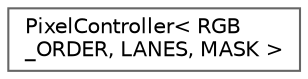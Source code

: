digraph "Graphical Class Hierarchy"
{
 // LATEX_PDF_SIZE
  bgcolor="transparent";
  edge [fontname=Helvetica,fontsize=10,labelfontname=Helvetica,labelfontsize=10];
  node [fontname=Helvetica,fontsize=10,shape=box,height=0.2,width=0.4];
  rankdir="LR";
  Node0 [id="Node000000",label="PixelController\< RGB\l_ORDER, LANES, MASK \>",height=0.2,width=0.4,color="grey40", fillcolor="white", style="filled",URL="$d0/dee/struct_pixel_controller.html",tooltip="Pixel controller class."];
}
